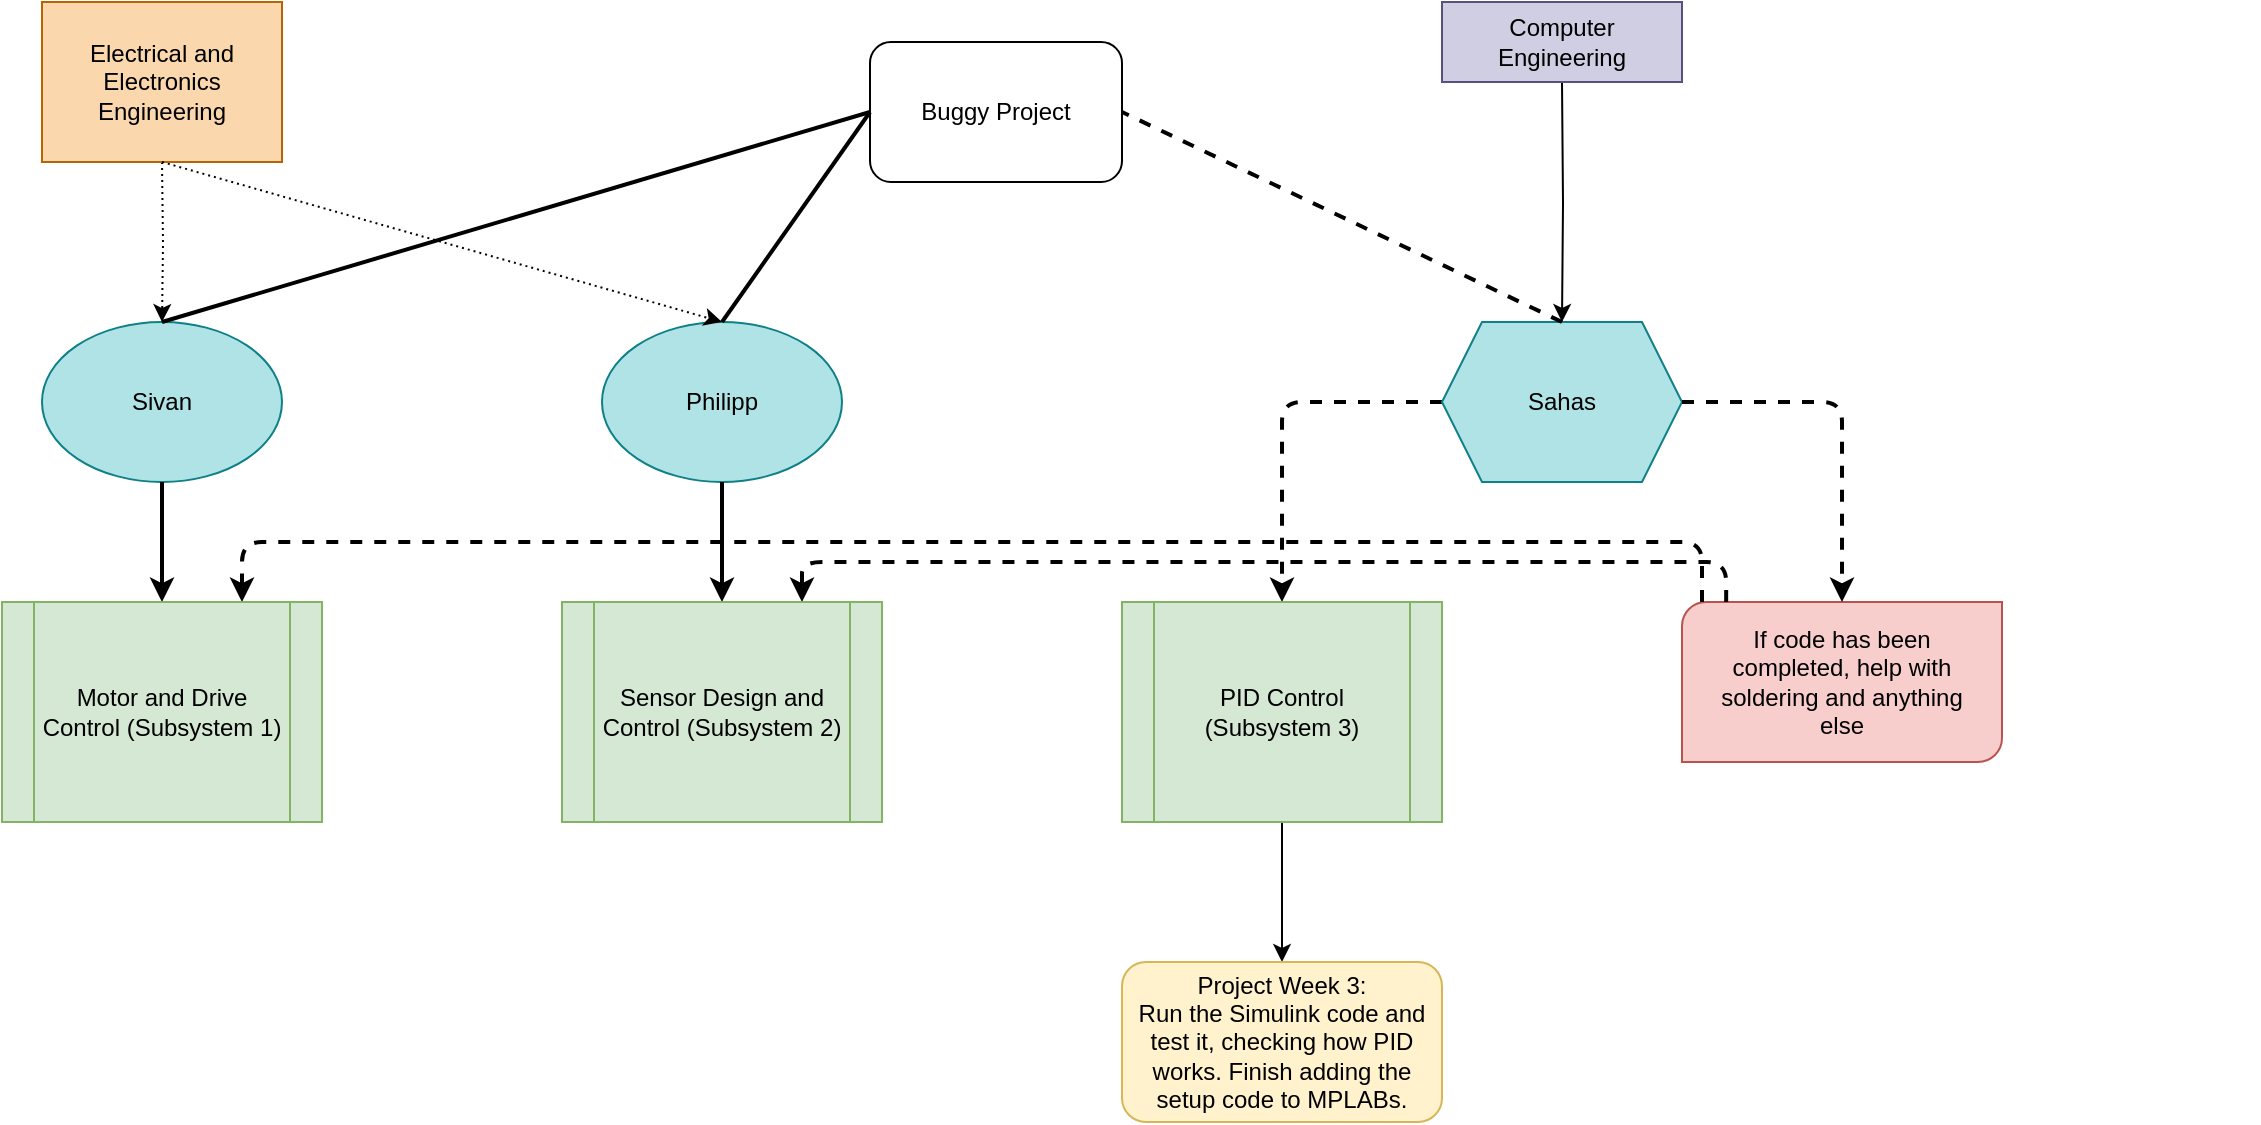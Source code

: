<mxfile version="26.0.10">
  <diagram name="Page-1" id="J4CJnYwnqYzhdIzYwqaj">
    <mxGraphModel dx="2220" dy="744" grid="1" gridSize="10" guides="1" tooltips="1" connect="1" arrows="1" fold="1" page="1" pageScale="1" pageWidth="827" pageHeight="1169" math="0" shadow="0">
      <root>
        <mxCell id="0" />
        <mxCell id="1" parent="0" />
        <mxCell id="t-zZ-C6quUxlDi69plBM-1" value="Buggy Project" style="rounded=1;whiteSpace=wrap;html=1;" parent="1" vertex="1">
          <mxGeometry x="-56" y="60" width="126" height="70" as="geometry" />
        </mxCell>
        <mxCell id="t-zZ-C6quUxlDi69plBM-2" value="Sivan" style="ellipse;whiteSpace=wrap;html=1;fillColor=#b0e3e6;strokeColor=#0e8088;" parent="1" vertex="1">
          <mxGeometry x="-470" y="200" width="120" height="80" as="geometry" />
        </mxCell>
        <mxCell id="t-zZ-C6quUxlDi69plBM-3" value="Philipp" style="ellipse;whiteSpace=wrap;html=1;fillColor=#b0e3e6;strokeColor=#0e8088;" parent="1" vertex="1">
          <mxGeometry x="-190" y="200" width="120" height="80" as="geometry" />
        </mxCell>
        <mxCell id="t-zZ-C6quUxlDi69plBM-25" style="edgeStyle=orthogonalEdgeStyle;rounded=1;orthogonalLoop=1;jettySize=auto;html=1;exitX=0;exitY=0.5;exitDx=0;exitDy=0;entryX=0.5;entryY=0;entryDx=0;entryDy=0;strokeWidth=2;curved=0;dashed=1;" parent="1" source="t-zZ-C6quUxlDi69plBM-6" target="t-zZ-C6quUxlDi69plBM-35" edge="1">
          <mxGeometry relative="1" as="geometry">
            <mxPoint x="50" y="250" as="targetPoint" />
            <Array as="points">
              <mxPoint x="150" y="240" />
            </Array>
            <mxPoint x="230" y="210" as="sourcePoint" />
          </mxGeometry>
        </mxCell>
        <mxCell id="t-zZ-C6quUxlDi69plBM-6" value="Sahas" style="shape=hexagon;perimeter=hexagonPerimeter2;whiteSpace=wrap;html=1;fixedSize=1;fillColor=#b0e3e6;strokeColor=#0e8088;" parent="1" vertex="1">
          <mxGeometry x="230" y="200" width="120" height="80" as="geometry" />
        </mxCell>
        <mxCell id="t-zZ-C6quUxlDi69plBM-7" value="" style="endArrow=none;html=1;rounded=0;exitX=0.5;exitY=0;exitDx=0;exitDy=0;entryX=0;entryY=0.5;entryDx=0;entryDy=0;strokeWidth=2;" parent="1" source="t-zZ-C6quUxlDi69plBM-3" target="t-zZ-C6quUxlDi69plBM-1" edge="1">
          <mxGeometry width="50" height="50" relative="1" as="geometry">
            <mxPoint x="-106" y="180" as="sourcePoint" />
            <mxPoint x="-56" y="100" as="targetPoint" />
          </mxGeometry>
        </mxCell>
        <mxCell id="t-zZ-C6quUxlDi69plBM-8" value="" style="endArrow=none;html=1;rounded=0;exitX=0;exitY=0.5;exitDx=0;exitDy=0;entryX=0.5;entryY=0;entryDx=0;entryDy=0;strokeWidth=2;" parent="1" source="t-zZ-C6quUxlDi69plBM-1" target="t-zZ-C6quUxlDi69plBM-2" edge="1">
          <mxGeometry width="50" height="50" relative="1" as="geometry">
            <mxPoint x="-20" y="240" as="sourcePoint" />
            <mxPoint x="-20" y="290" as="targetPoint" />
          </mxGeometry>
        </mxCell>
        <mxCell id="t-zZ-C6quUxlDi69plBM-10" value="" style="endArrow=none;dashed=1;html=1;rounded=0;entryX=1;entryY=0.5;entryDx=0;entryDy=0;exitX=0.5;exitY=0;exitDx=0;exitDy=0;strokeWidth=2;" parent="1" source="t-zZ-C6quUxlDi69plBM-6" target="t-zZ-C6quUxlDi69plBM-1" edge="1">
          <mxGeometry width="50" height="50" relative="1" as="geometry">
            <mxPoint x="-20" y="240" as="sourcePoint" />
            <mxPoint x="30" y="190" as="targetPoint" />
          </mxGeometry>
        </mxCell>
        <mxCell id="q7cFIyh5juUlVpsvlXoM-1" style="edgeStyle=orthogonalEdgeStyle;rounded=0;orthogonalLoop=1;jettySize=auto;html=1;" edge="1" parent="1" source="t-zZ-C6quUxlDi69plBM-35">
          <mxGeometry relative="1" as="geometry">
            <mxPoint x="150" y="520" as="targetPoint" />
          </mxGeometry>
        </mxCell>
        <mxCell id="t-zZ-C6quUxlDi69plBM-35" value="&lt;div&gt;PID Control (Subsystem 3)&lt;/div&gt;" style="shape=process;whiteSpace=wrap;html=1;backgroundOutline=1;fillColor=#d5e8d4;strokeColor=#82b366;" parent="1" vertex="1">
          <mxGeometry x="70" y="340" width="160" height="110" as="geometry" />
        </mxCell>
        <mxCell id="t-zZ-C6quUxlDi69plBM-38" style="edgeStyle=orthogonalEdgeStyle;rounded=0;orthogonalLoop=1;jettySize=auto;html=1;exitX=0.5;exitY=1;exitDx=0;exitDy=0;" parent="1" edge="1">
          <mxGeometry relative="1" as="geometry">
            <mxPoint x="630" y="470" as="sourcePoint" />
            <mxPoint x="630" y="470" as="targetPoint" />
          </mxGeometry>
        </mxCell>
        <mxCell id="t-zZ-C6quUxlDi69plBM-43" value="" style="verticalLabelPosition=bottom;verticalAlign=top;html=1;shape=mxgraph.basic.diag_round_rect;dx=6;whiteSpace=wrap;fillColor=#f8cecc;strokeColor=#b85450;" parent="1" vertex="1">
          <mxGeometry x="350" y="340" width="160" height="80" as="geometry" />
        </mxCell>
        <mxCell id="DpAuuyfNGyQYdHAmen4--15" style="edgeStyle=orthogonalEdgeStyle;rounded=1;orthogonalLoop=1;jettySize=auto;html=1;entryX=0.75;entryY=0;entryDx=0;entryDy=0;strokeWidth=2;curved=0;dashed=1;" parent="1" target="DpAuuyfNGyQYdHAmen4--5" edge="1">
          <mxGeometry relative="1" as="geometry">
            <mxPoint x="360" y="340" as="sourcePoint" />
            <Array as="points">
              <mxPoint x="360" y="310" />
              <mxPoint x="-370" y="310" />
            </Array>
          </mxGeometry>
        </mxCell>
        <mxCell id="DpAuuyfNGyQYdHAmen4--16" style="edgeStyle=orthogonalEdgeStyle;rounded=1;orthogonalLoop=1;jettySize=auto;html=1;entryX=0.75;entryY=0;entryDx=0;entryDy=0;strokeWidth=2;exitX=0.138;exitY=0;exitDx=0;exitDy=0;exitPerimeter=0;curved=0;dashed=1;" parent="1" source="t-zZ-C6quUxlDi69plBM-43" target="DpAuuyfNGyQYdHAmen4--6" edge="1">
          <mxGeometry relative="1" as="geometry">
            <mxPoint x="372" y="330" as="sourcePoint" />
            <Array as="points">
              <mxPoint x="372" y="320" />
              <mxPoint x="-90" y="320" />
            </Array>
          </mxGeometry>
        </mxCell>
        <mxCell id="t-zZ-C6quUxlDi69plBM-45" value="If code has been completed, help with soldering and anything else" style="text;html=1;align=center;verticalAlign=middle;whiteSpace=wrap;rounded=0;" parent="1" vertex="1">
          <mxGeometry x="360" y="350" width="140" height="60" as="geometry" />
        </mxCell>
        <mxCell id="t-zZ-C6quUxlDi69plBM-49" style="edgeStyle=orthogonalEdgeStyle;rounded=0;orthogonalLoop=1;jettySize=auto;html=1;exitX=0.5;exitY=1;exitDx=0;exitDy=0;entryX=0.5;entryY=0;entryDx=0;entryDy=0;" parent="1" target="t-zZ-C6quUxlDi69plBM-6" edge="1">
          <mxGeometry relative="1" as="geometry">
            <mxPoint x="370" y="200" as="targetPoint" />
            <mxPoint x="290.0" y="80" as="sourcePoint" />
          </mxGeometry>
        </mxCell>
        <mxCell id="t-zZ-C6quUxlDi69plBM-48" value="Computer Engineering" style="rounded=0;whiteSpace=wrap;html=1;fillColor=#d0cee2;strokeColor=#56517e;" parent="1" vertex="1">
          <mxGeometry x="230" y="40" width="120" height="40" as="geometry" />
        </mxCell>
        <mxCell id="t-zZ-C6quUxlDi69plBM-51" style="edgeStyle=orthogonalEdgeStyle;rounded=0;orthogonalLoop=1;jettySize=auto;html=1;exitX=0.5;exitY=1;exitDx=0;exitDy=0;dashed=1;dashPattern=1 2;" parent="1" target="t-zZ-C6quUxlDi69plBM-2" edge="1">
          <mxGeometry relative="1" as="geometry">
            <mxPoint x="-410" y="120" as="sourcePoint" />
          </mxGeometry>
        </mxCell>
        <mxCell id="t-zZ-C6quUxlDi69plBM-50" value="Electrical and Electronics Engineering" style="rounded=0;whiteSpace=wrap;html=1;fillColor=#fad7ac;strokeColor=#b46504;" parent="1" vertex="1">
          <mxGeometry x="-470" y="40" width="120" height="80" as="geometry" />
        </mxCell>
        <mxCell id="t-zZ-C6quUxlDi69plBM-55" value="" style="endArrow=classic;startArrow=none;html=1;rounded=0;exitX=0.5;exitY=1;exitDx=0;exitDy=0;dashed=1;dashPattern=1 2;startFill=0;" parent="1" edge="1">
          <mxGeometry width="50" height="50" relative="1" as="geometry">
            <mxPoint x="-410" y="120" as="sourcePoint" />
            <mxPoint x="-130" y="200" as="targetPoint" />
          </mxGeometry>
        </mxCell>
        <mxCell id="lNO24yOVD0h_z-2jK7jt-5" style="edgeStyle=orthogonalEdgeStyle;rounded=1;orthogonalLoop=1;jettySize=auto;html=1;exitX=1;exitY=0.5;exitDx=0;exitDy=0;entryX=0.5;entryY=0;entryDx=0;entryDy=0;entryPerimeter=0;strokeWidth=2;curved=0;dashed=1;" parent="1" source="t-zZ-C6quUxlDi69plBM-6" target="t-zZ-C6quUxlDi69plBM-43" edge="1">
          <mxGeometry relative="1" as="geometry" />
        </mxCell>
        <mxCell id="DpAuuyfNGyQYdHAmen4--3" style="edgeStyle=orthogonalEdgeStyle;rounded=0;orthogonalLoop=1;jettySize=auto;html=1;entryX=0.5;entryY=0;entryDx=0;entryDy=0;entryPerimeter=0;strokeWidth=2;" parent="1" source="t-zZ-C6quUxlDi69plBM-2" edge="1">
          <mxGeometry relative="1" as="geometry">
            <mxPoint x="-410" y="340" as="targetPoint" />
          </mxGeometry>
        </mxCell>
        <mxCell id="DpAuuyfNGyQYdHAmen4--4" style="edgeStyle=orthogonalEdgeStyle;rounded=0;orthogonalLoop=1;jettySize=auto;html=1;entryX=0.5;entryY=0;entryDx=0;entryDy=0;entryPerimeter=0;strokeWidth=2;" parent="1" source="t-zZ-C6quUxlDi69plBM-3" edge="1">
          <mxGeometry relative="1" as="geometry">
            <mxPoint x="-130" y="340" as="targetPoint" />
          </mxGeometry>
        </mxCell>
        <mxCell id="DpAuuyfNGyQYdHAmen4--5" value="&lt;div&gt;Motor and Drive Control (Subsystem 1)&lt;/div&gt;" style="shape=process;whiteSpace=wrap;html=1;backgroundOutline=1;fillColor=#d5e8d4;strokeColor=#82b366;" parent="1" vertex="1">
          <mxGeometry x="-490" y="340" width="160" height="110" as="geometry" />
        </mxCell>
        <mxCell id="DpAuuyfNGyQYdHAmen4--6" value="Sensor Design and Control (Subsystem 2)" style="shape=process;whiteSpace=wrap;html=1;backgroundOutline=1;fillColor=#d5e8d4;strokeColor=#82b366;" parent="1" vertex="1">
          <mxGeometry x="-210" y="340" width="160" height="110" as="geometry" />
        </mxCell>
        <mxCell id="q7cFIyh5juUlVpsvlXoM-2" value="&lt;div&gt;PID Control (Subsystem 3)&lt;/div&gt;" style="shape=process;whiteSpace=wrap;html=1;backgroundOutline=1;fillColor=#d5e8d4;strokeColor=#82b366;" vertex="1" parent="1">
          <mxGeometry x="70" y="340" width="160" height="110" as="geometry" />
        </mxCell>
        <mxCell id="q7cFIyh5juUlVpsvlXoM-3" value="Project Week 3:&lt;div&gt;Run the Simulink code and test it, checking how PID works. Finish adding the setup code to MPLABs.&lt;/div&gt;" style="rounded=1;whiteSpace=wrap;html=1;fillColor=#fff2cc;strokeColor=#d6b656;" vertex="1" parent="1">
          <mxGeometry x="70" y="520" width="160" height="80" as="geometry" />
        </mxCell>
      </root>
    </mxGraphModel>
  </diagram>
</mxfile>
